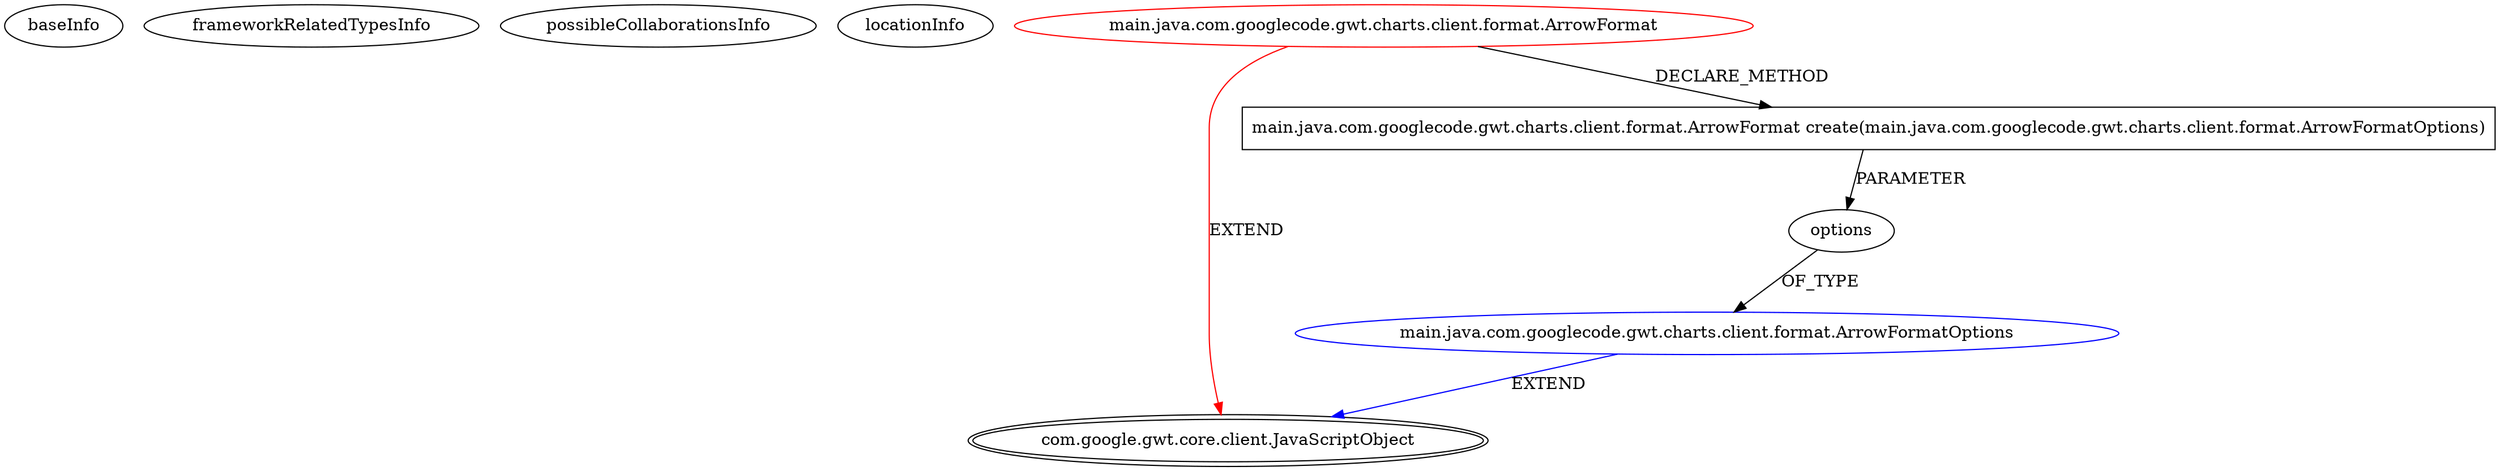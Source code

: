digraph {
baseInfo[graphId=3258,category="extension_graph",isAnonymous=false,possibleRelation=true]
frameworkRelatedTypesInfo[0="com.google.gwt.core.client.JavaScriptObject"]
possibleCollaborationsInfo[0="3258~CLIENT_METHOD_DECLARATION-PARAMETER_DECLARATION-~com.google.gwt.core.client.JavaScriptObject ~com.google.gwt.core.client.JavaScriptObject ~false~false"]
locationInfo[projectName="jnorthrup-gwt-charts",filePath="/jnorthrup-gwt-charts/gwt-charts-master/gwt-charts/src/main/java/com/googlecode/gwt/charts/client/format/ArrowFormat.java",contextSignature="ArrowFormat",graphId="3258"]
0[label="main.java.com.googlecode.gwt.charts.client.format.ArrowFormat",vertexType="ROOT_CLIENT_CLASS_DECLARATION",isFrameworkType=false,color=red]
1[label="com.google.gwt.core.client.JavaScriptObject",vertexType="FRAMEWORK_CLASS_TYPE",isFrameworkType=true,peripheries=2]
2[label="main.java.com.googlecode.gwt.charts.client.format.ArrowFormat create(main.java.com.googlecode.gwt.charts.client.format.ArrowFormatOptions)",vertexType="CLIENT_METHOD_DECLARATION",isFrameworkType=false,shape=box]
3[label="options",vertexType="PARAMETER_DECLARATION",isFrameworkType=false]
4[label="main.java.com.googlecode.gwt.charts.client.format.ArrowFormatOptions",vertexType="REFERENCE_CLIENT_CLASS_DECLARATION",isFrameworkType=false,color=blue]
0->1[label="EXTEND",color=red]
0->2[label="DECLARE_METHOD"]
4->1[label="EXTEND",color=blue]
3->4[label="OF_TYPE"]
2->3[label="PARAMETER"]
}
